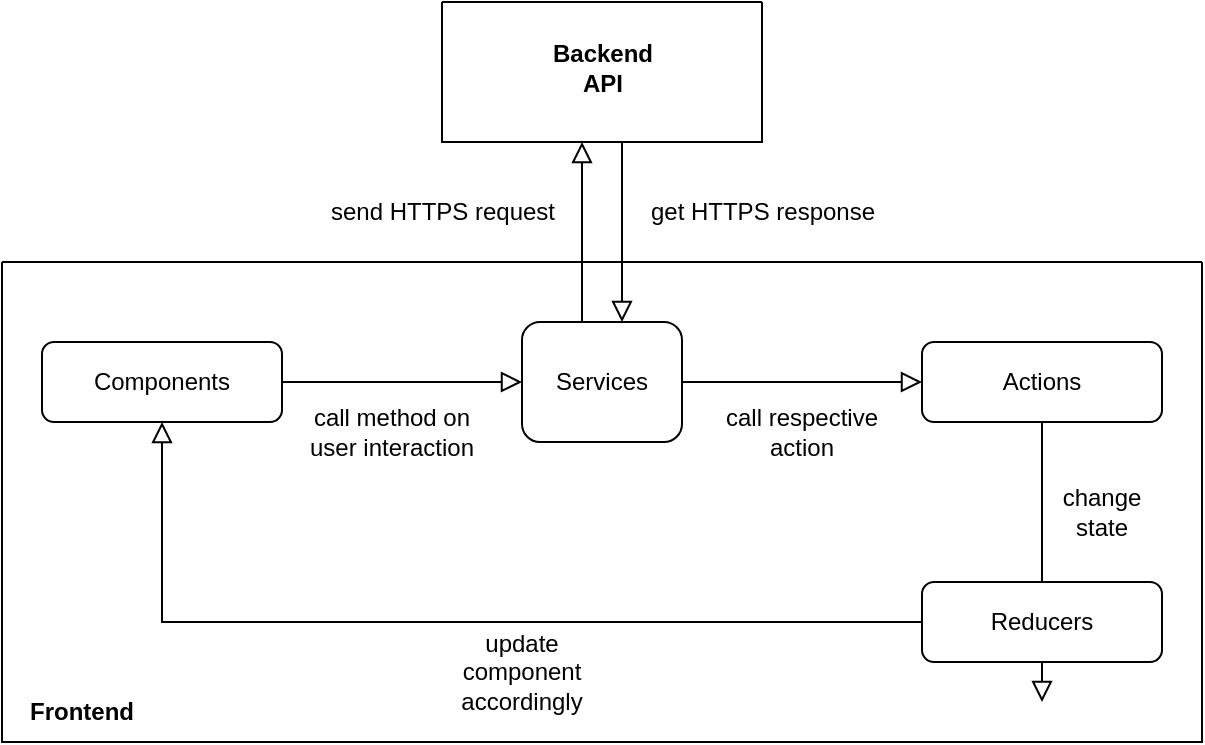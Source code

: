 <mxfile version="24.0.7" type="github">
  <diagram id="C5RBs43oDa-KdzZeNtuy" name="Page-1">
    <mxGraphModel dx="954" dy="588" grid="1" gridSize="10" guides="1" tooltips="1" connect="1" arrows="1" fold="1" page="1" pageScale="1" pageWidth="827" pageHeight="1169" math="0" shadow="0">
      <root>
        <mxCell id="WIyWlLk6GJQsqaUBKTNV-0" />
        <mxCell id="WIyWlLk6GJQsqaUBKTNV-1" parent="WIyWlLk6GJQsqaUBKTNV-0" />
        <mxCell id="WIyWlLk6GJQsqaUBKTNV-3" value="Components" style="rounded=1;whiteSpace=wrap;html=1;fontSize=12;glass=0;strokeWidth=1;shadow=0;" parent="WIyWlLk6GJQsqaUBKTNV-1" vertex="1">
          <mxGeometry x="80" y="240" width="120" height="40" as="geometry" />
        </mxCell>
        <mxCell id="r1Ca3r6ym71Bvj_4E0K6-1" value="Services" style="rounded=1;whiteSpace=wrap;html=1;" vertex="1" parent="WIyWlLk6GJQsqaUBKTNV-1">
          <mxGeometry x="320" y="230" width="80" height="60" as="geometry" />
        </mxCell>
        <mxCell id="r1Ca3r6ym71Bvj_4E0K6-4" value="" style="rounded=0;html=1;jettySize=auto;orthogonalLoop=1;fontSize=11;endArrow=block;endFill=0;endSize=8;strokeWidth=1;shadow=0;labelBackgroundColor=none;edgeStyle=orthogonalEdgeStyle;entryX=0;entryY=0.5;entryDx=0;entryDy=0;exitX=1;exitY=0.5;exitDx=0;exitDy=0;" edge="1" parent="WIyWlLk6GJQsqaUBKTNV-1" source="WIyWlLk6GJQsqaUBKTNV-3" target="r1Ca3r6ym71Bvj_4E0K6-1">
          <mxGeometry relative="1" as="geometry">
            <mxPoint x="210" y="100" as="sourcePoint" />
            <mxPoint x="220" y="100" as="targetPoint" />
            <Array as="points" />
          </mxGeometry>
        </mxCell>
        <mxCell id="r1Ca3r6ym71Bvj_4E0K6-6" value="Actions" style="rounded=1;whiteSpace=wrap;html=1;fontSize=12;glass=0;strokeWidth=1;shadow=0;" vertex="1" parent="WIyWlLk6GJQsqaUBKTNV-1">
          <mxGeometry x="520" y="240" width="120" height="40" as="geometry" />
        </mxCell>
        <mxCell id="r1Ca3r6ym71Bvj_4E0K6-8" value="" style="rounded=0;html=1;jettySize=auto;orthogonalLoop=1;fontSize=11;endArrow=block;endFill=0;endSize=8;strokeWidth=1;shadow=0;labelBackgroundColor=none;edgeStyle=orthogonalEdgeStyle;exitX=0.5;exitY=1;exitDx=0;exitDy=0;" edge="1" parent="WIyWlLk6GJQsqaUBKTNV-1" source="r1Ca3r6ym71Bvj_4E0K6-6">
          <mxGeometry relative="1" as="geometry">
            <mxPoint x="580" y="130" as="sourcePoint" />
            <mxPoint x="580" y="420" as="targetPoint" />
            <Array as="points" />
          </mxGeometry>
        </mxCell>
        <mxCell id="r1Ca3r6ym71Bvj_4E0K6-12" value="" style="rounded=0;html=1;jettySize=auto;orthogonalLoop=1;fontSize=11;endArrow=block;endFill=0;endSize=8;strokeWidth=1;shadow=0;labelBackgroundColor=none;edgeStyle=orthogonalEdgeStyle;entryX=0;entryY=0.5;entryDx=0;entryDy=0;exitX=1;exitY=0.5;exitDx=0;exitDy=0;" edge="1" parent="WIyWlLk6GJQsqaUBKTNV-1" source="r1Ca3r6ym71Bvj_4E0K6-1" target="r1Ca3r6ym71Bvj_4E0K6-6">
          <mxGeometry relative="1" as="geometry">
            <mxPoint x="410" y="100" as="sourcePoint" />
            <mxPoint x="490" y="99.5" as="targetPoint" />
            <Array as="points" />
          </mxGeometry>
        </mxCell>
        <mxCell id="r1Ca3r6ym71Bvj_4E0K6-16" value="" style="swimlane;startSize=0;" vertex="1" parent="WIyWlLk6GJQsqaUBKTNV-1">
          <mxGeometry x="60" y="200" width="600" height="240" as="geometry" />
        </mxCell>
        <mxCell id="r1Ca3r6ym71Bvj_4E0K6-0" value="&lt;b&gt;Frontend&lt;/b&gt;" style="text;html=1;align=center;verticalAlign=middle;whiteSpace=wrap;rounded=0;" vertex="1" parent="r1Ca3r6ym71Bvj_4E0K6-16">
          <mxGeometry x="10" y="210" width="60" height="30" as="geometry" />
        </mxCell>
        <mxCell id="r1Ca3r6ym71Bvj_4E0K6-22" value="&lt;div&gt;call respective action&lt;/div&gt;" style="text;html=1;align=center;verticalAlign=middle;whiteSpace=wrap;rounded=0;" vertex="1" parent="r1Ca3r6ym71Bvj_4E0K6-16">
          <mxGeometry x="360" y="70" width="80" height="30" as="geometry" />
        </mxCell>
        <mxCell id="r1Ca3r6ym71Bvj_4E0K6-23" value="call method on user interaction" style="text;html=1;align=center;verticalAlign=middle;whiteSpace=wrap;rounded=0;" vertex="1" parent="r1Ca3r6ym71Bvj_4E0K6-16">
          <mxGeometry x="150" y="70" width="90" height="30" as="geometry" />
        </mxCell>
        <mxCell id="r1Ca3r6ym71Bvj_4E0K6-7" value="Reducers" style="rounded=1;whiteSpace=wrap;html=1;fontSize=12;glass=0;strokeWidth=1;shadow=0;" vertex="1" parent="r1Ca3r6ym71Bvj_4E0K6-16">
          <mxGeometry x="460" y="160" width="120" height="40" as="geometry" />
        </mxCell>
        <mxCell id="r1Ca3r6ym71Bvj_4E0K6-10" value="change state" style="text;html=1;align=center;verticalAlign=middle;whiteSpace=wrap;rounded=0;" vertex="1" parent="r1Ca3r6ym71Bvj_4E0K6-16">
          <mxGeometry x="520" y="110" width="60" height="30" as="geometry" />
        </mxCell>
        <mxCell id="r1Ca3r6ym71Bvj_4E0K6-9" value="" style="rounded=0;html=1;jettySize=auto;orthogonalLoop=1;fontSize=11;endArrow=block;endFill=0;endSize=8;strokeWidth=1;shadow=0;labelBackgroundColor=none;edgeStyle=orthogonalEdgeStyle;" edge="1" parent="r1Ca3r6ym71Bvj_4E0K6-16">
          <mxGeometry relative="1" as="geometry">
            <mxPoint x="460" y="180" as="sourcePoint" />
            <mxPoint x="80" y="80" as="targetPoint" />
            <Array as="points">
              <mxPoint x="80" y="177" />
              <mxPoint x="80" y="-140" />
            </Array>
          </mxGeometry>
        </mxCell>
        <mxCell id="r1Ca3r6ym71Bvj_4E0K6-11" value="&lt;div&gt;update component&lt;/div&gt;&lt;div&gt;accordingly&lt;br&gt;&lt;/div&gt;" style="text;html=1;align=center;verticalAlign=middle;whiteSpace=wrap;rounded=0;" vertex="1" parent="r1Ca3r6ym71Bvj_4E0K6-16">
          <mxGeometry x="220" y="190" width="80" height="30" as="geometry" />
        </mxCell>
        <mxCell id="r1Ca3r6ym71Bvj_4E0K6-18" value="" style="rounded=0;html=1;jettySize=auto;orthogonalLoop=1;fontSize=11;endArrow=block;endFill=0;endSize=8;strokeWidth=1;shadow=0;labelBackgroundColor=none;edgeStyle=orthogonalEdgeStyle;exitX=0.5;exitY=0;exitDx=0;exitDy=0;" edge="1" parent="WIyWlLk6GJQsqaUBKTNV-1">
          <mxGeometry relative="1" as="geometry">
            <mxPoint x="350" y="230" as="sourcePoint" />
            <mxPoint x="350" y="140" as="targetPoint" />
            <Array as="points">
              <mxPoint x="350" y="190" />
              <mxPoint x="350" y="190" />
            </Array>
          </mxGeometry>
        </mxCell>
        <mxCell id="r1Ca3r6ym71Bvj_4E0K6-19" value="" style="swimlane;startSize=0;" vertex="1" parent="WIyWlLk6GJQsqaUBKTNV-1">
          <mxGeometry x="280" y="70" width="160" height="70" as="geometry" />
        </mxCell>
        <mxCell id="r1Ca3r6ym71Bvj_4E0K6-20" value="&lt;div&gt;&lt;b&gt;Backend&lt;/b&gt;&lt;/div&gt;&lt;div&gt;&lt;b&gt;API&lt;br&gt;&lt;/b&gt;&lt;/div&gt;" style="text;html=1;align=center;verticalAlign=middle;resizable=0;points=[];autosize=1;strokeColor=none;fillColor=none;" vertex="1" parent="WIyWlLk6GJQsqaUBKTNV-1">
          <mxGeometry x="325" y="83" width="70" height="40" as="geometry" />
        </mxCell>
        <mxCell id="r1Ca3r6ym71Bvj_4E0K6-21" value="send HTTPS request" style="text;html=1;align=center;verticalAlign=middle;resizable=0;points=[];autosize=1;strokeColor=none;fillColor=none;" vertex="1" parent="WIyWlLk6GJQsqaUBKTNV-1">
          <mxGeometry x="210" y="160" width="140" height="30" as="geometry" />
        </mxCell>
        <mxCell id="r1Ca3r6ym71Bvj_4E0K6-25" value="" style="rounded=0;html=1;jettySize=auto;orthogonalLoop=1;fontSize=11;endArrow=block;endFill=0;endSize=8;strokeWidth=1;shadow=0;labelBackgroundColor=none;edgeStyle=orthogonalEdgeStyle;" edge="1" parent="WIyWlLk6GJQsqaUBKTNV-1">
          <mxGeometry relative="1" as="geometry">
            <mxPoint x="370" y="140" as="sourcePoint" />
            <mxPoint x="370" y="230" as="targetPoint" />
            <Array as="points" />
          </mxGeometry>
        </mxCell>
        <mxCell id="r1Ca3r6ym71Bvj_4E0K6-27" value="get HTTPS response" style="text;html=1;align=center;verticalAlign=middle;resizable=0;points=[];autosize=1;strokeColor=none;fillColor=none;" vertex="1" parent="WIyWlLk6GJQsqaUBKTNV-1">
          <mxGeometry x="370" y="160" width="140" height="30" as="geometry" />
        </mxCell>
      </root>
    </mxGraphModel>
  </diagram>
</mxfile>
